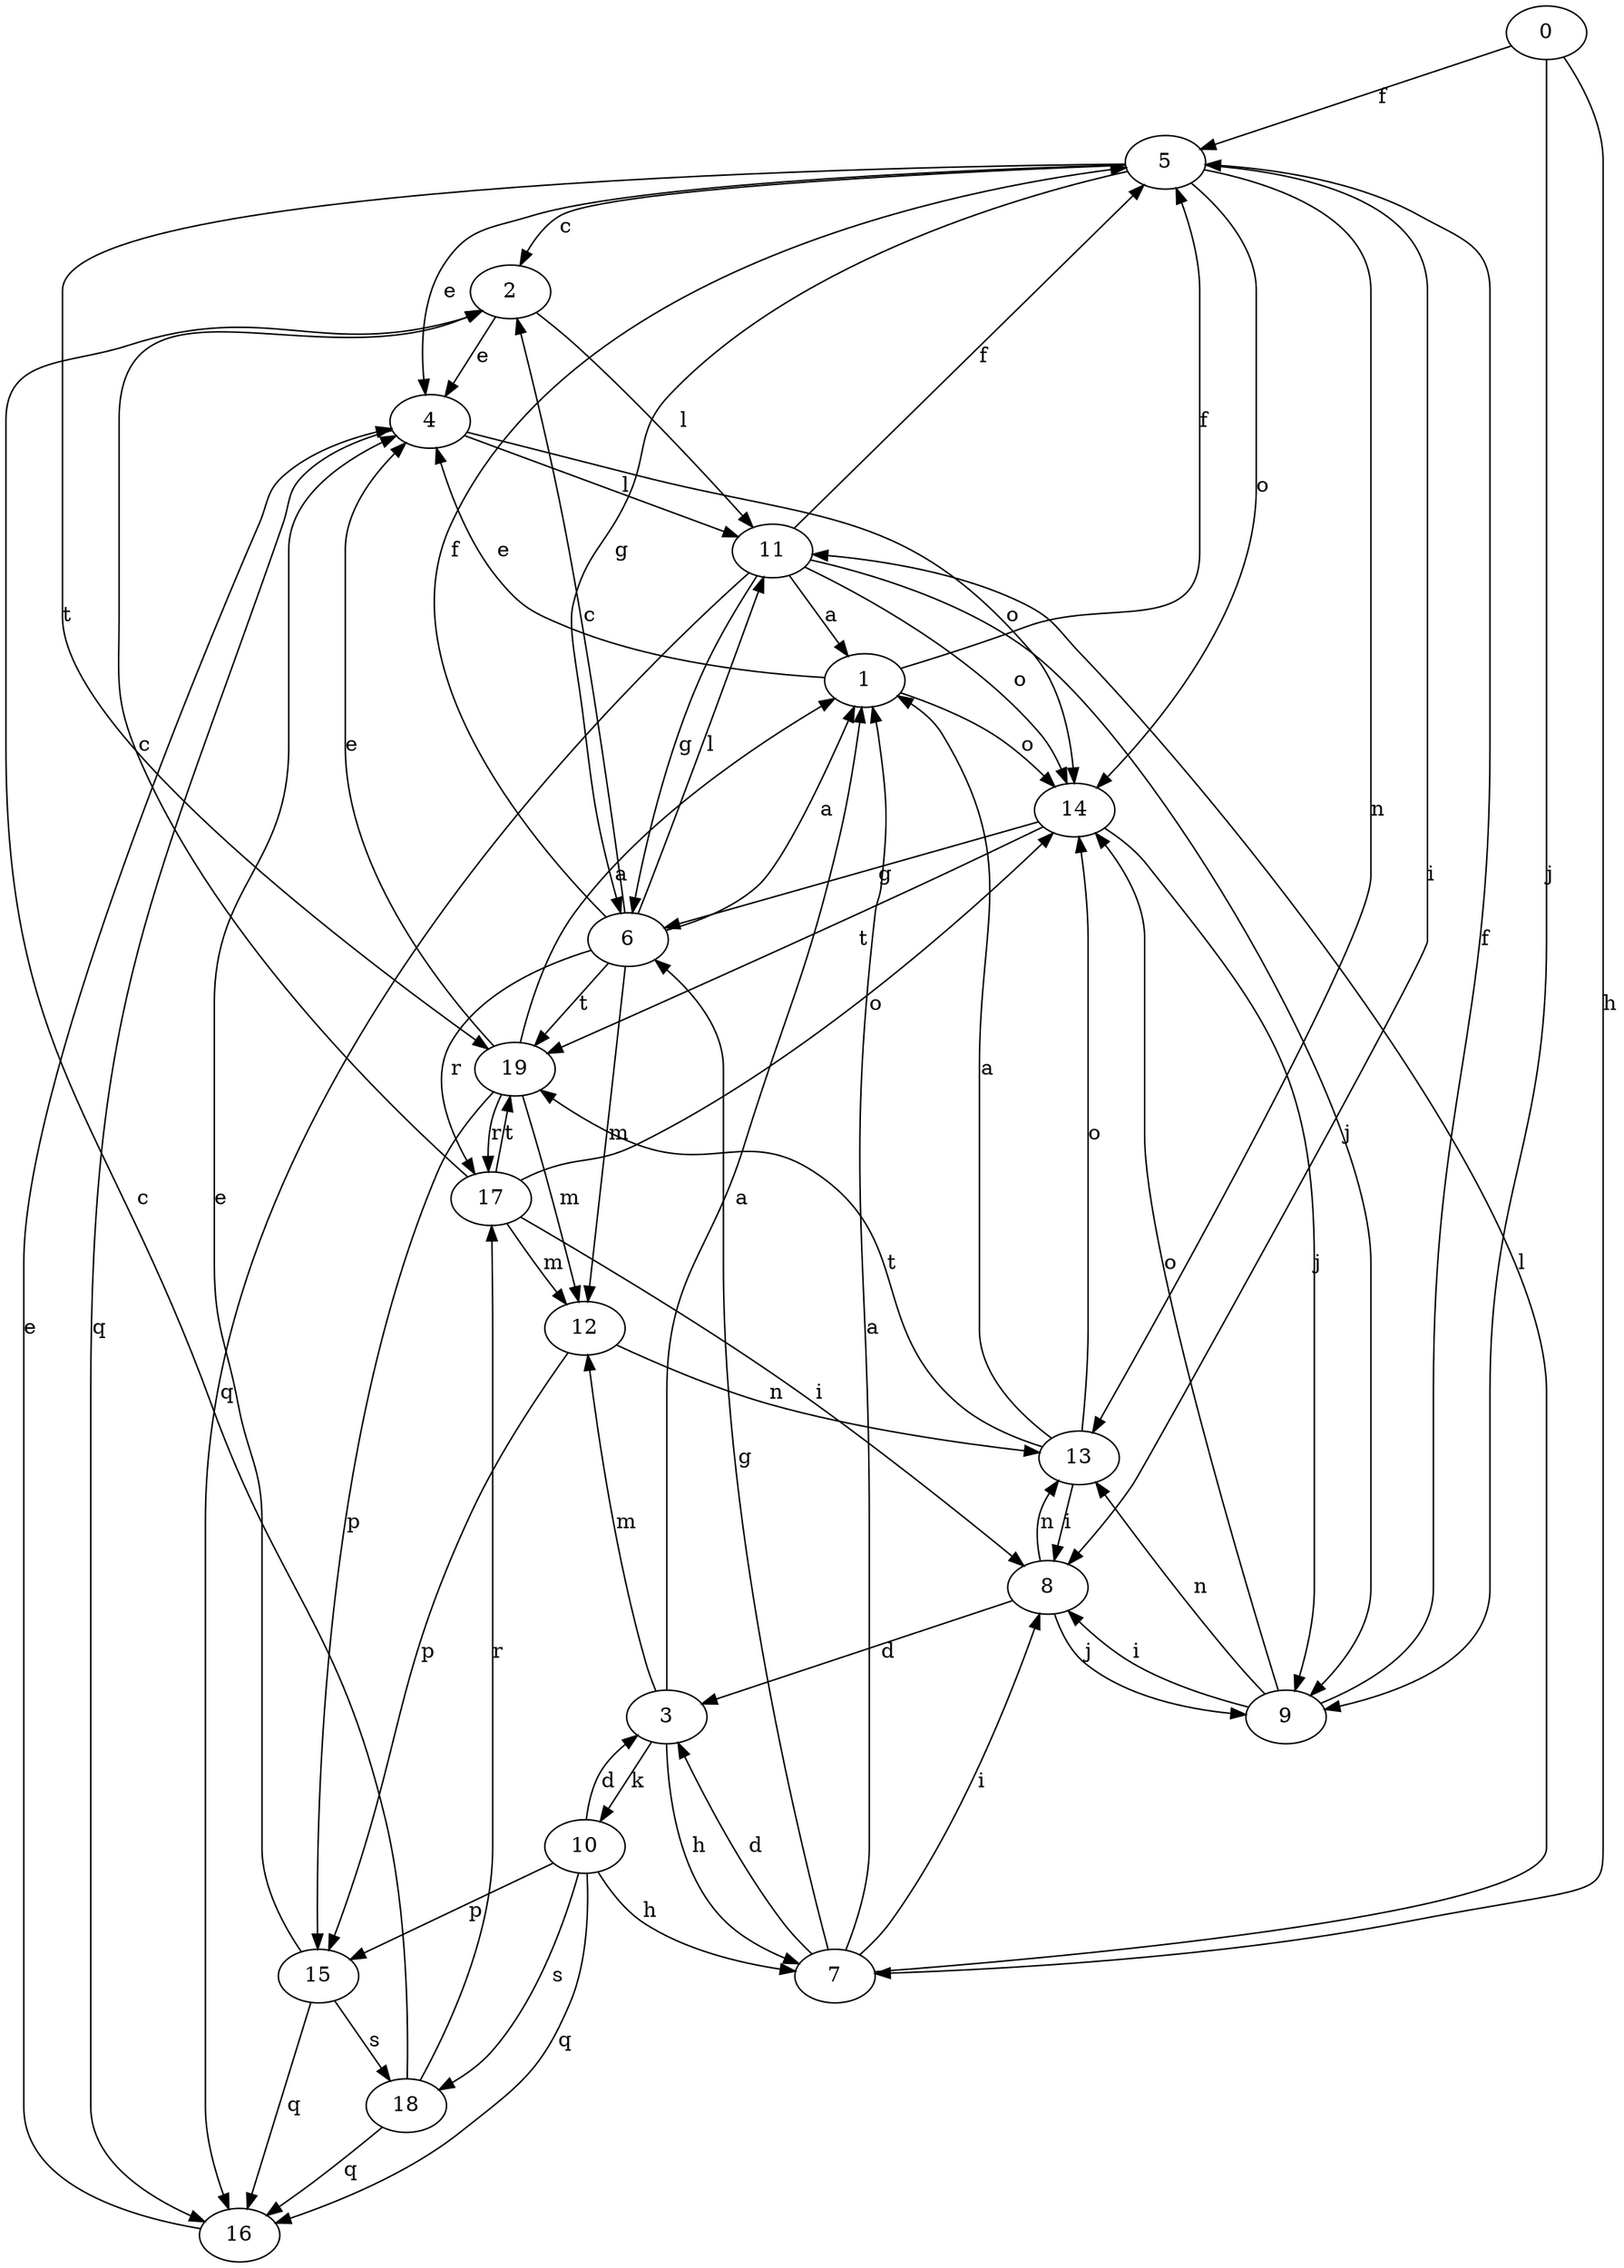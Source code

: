 strict digraph  {
0;
1;
2;
3;
4;
5;
6;
7;
8;
9;
10;
11;
12;
13;
14;
15;
16;
17;
18;
19;
0 -> 5  [label=f];
0 -> 7  [label=h];
0 -> 9  [label=j];
1 -> 4  [label=e];
1 -> 5  [label=f];
1 -> 14  [label=o];
2 -> 4  [label=e];
2 -> 11  [label=l];
3 -> 1  [label=a];
3 -> 7  [label=h];
3 -> 10  [label=k];
3 -> 12  [label=m];
4 -> 11  [label=l];
4 -> 14  [label=o];
4 -> 16  [label=q];
5 -> 2  [label=c];
5 -> 4  [label=e];
5 -> 6  [label=g];
5 -> 8  [label=i];
5 -> 13  [label=n];
5 -> 14  [label=o];
5 -> 19  [label=t];
6 -> 1  [label=a];
6 -> 2  [label=c];
6 -> 5  [label=f];
6 -> 11  [label=l];
6 -> 12  [label=m];
6 -> 17  [label=r];
6 -> 19  [label=t];
7 -> 1  [label=a];
7 -> 3  [label=d];
7 -> 6  [label=g];
7 -> 8  [label=i];
7 -> 11  [label=l];
8 -> 3  [label=d];
8 -> 9  [label=j];
8 -> 13  [label=n];
9 -> 5  [label=f];
9 -> 8  [label=i];
9 -> 13  [label=n];
9 -> 14  [label=o];
10 -> 3  [label=d];
10 -> 7  [label=h];
10 -> 15  [label=p];
10 -> 16  [label=q];
10 -> 18  [label=s];
11 -> 1  [label=a];
11 -> 5  [label=f];
11 -> 6  [label=g];
11 -> 9  [label=j];
11 -> 14  [label=o];
11 -> 16  [label=q];
12 -> 13  [label=n];
12 -> 15  [label=p];
13 -> 1  [label=a];
13 -> 8  [label=i];
13 -> 14  [label=o];
13 -> 19  [label=t];
14 -> 6  [label=g];
14 -> 9  [label=j];
14 -> 19  [label=t];
15 -> 4  [label=e];
15 -> 16  [label=q];
15 -> 18  [label=s];
16 -> 4  [label=e];
17 -> 2  [label=c];
17 -> 8  [label=i];
17 -> 12  [label=m];
17 -> 14  [label=o];
17 -> 19  [label=t];
18 -> 2  [label=c];
18 -> 16  [label=q];
18 -> 17  [label=r];
19 -> 1  [label=a];
19 -> 4  [label=e];
19 -> 12  [label=m];
19 -> 15  [label=p];
19 -> 17  [label=r];
}
